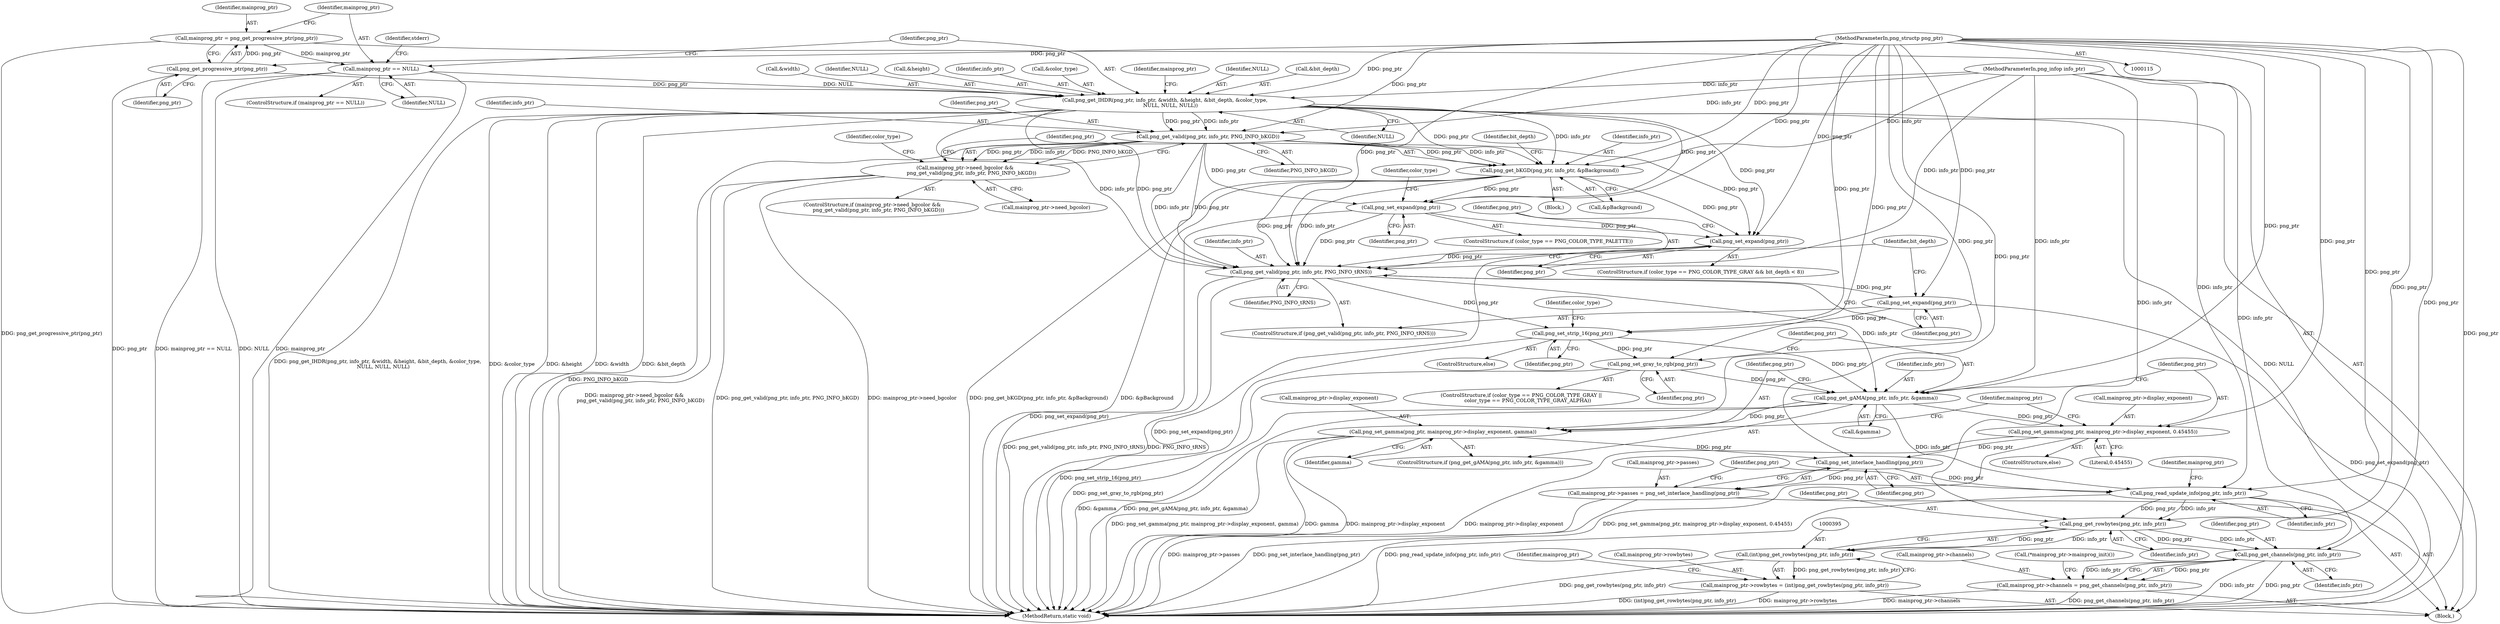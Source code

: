 digraph "0_Android_9d4853418ab2f754c2b63e091c29c5529b8b86ca_3@API" {
"1000130" [label="(Call,mainprog_ptr == NULL)"];
"1000125" [label="(Call,mainprog_ptr = png_get_progressive_ptr(png_ptr))"];
"1000127" [label="(Call,png_get_progressive_ptr(png_ptr))"];
"1000116" [label="(MethodParameterIn,png_structp png_ptr)"];
"1000140" [label="(Call,png_get_IHDR(png_ptr, info_ptr, &width, &height, &bit_depth, &color_type,\n       NULL, NULL, NULL))"];
"1000173" [label="(Call,png_get_valid(png_ptr, info_ptr, PNG_INFO_bKGD))"];
"1000169" [label="(Call,mainprog_ptr->need_bgcolor &&\n        png_get_valid(png_ptr, info_ptr, PNG_INFO_bKGD))"];
"1000179" [label="(Call,png_get_bKGD(png_ptr, info_ptr, &pBackground))"];
"1000325" [label="(Call,png_set_expand(png_ptr))"];
"1000335" [label="(Call,png_set_expand(png_ptr))"];
"1000338" [label="(Call,png_get_valid(png_ptr, info_ptr, PNG_INFO_tRNS))"];
"1000342" [label="(Call,png_set_expand(png_ptr))"];
"1000350" [label="(Call,png_set_strip_16(png_ptr))"];
"1000360" [label="(Call,png_set_gray_to_rgb(png_ptr))"];
"1000363" [label="(Call,png_get_gAMA(png_ptr, info_ptr, &gamma))"];
"1000368" [label="(Call,png_set_gamma(png_ptr, mainprog_ptr->display_exponent, gamma))"];
"1000385" [label="(Call,png_set_interlace_handling(png_ptr))"];
"1000381" [label="(Call,mainprog_ptr->passes = png_set_interlace_handling(png_ptr))"];
"1000387" [label="(Call,png_read_update_info(png_ptr, info_ptr))"];
"1000396" [label="(Call,png_get_rowbytes(png_ptr, info_ptr))"];
"1000394" [label="(Call,(int)png_get_rowbytes(png_ptr, info_ptr))"];
"1000390" [label="(Call,mainprog_ptr->rowbytes = (int)png_get_rowbytes(png_ptr, info_ptr))"];
"1000403" [label="(Call,png_get_channels(png_ptr, info_ptr))"];
"1000399" [label="(Call,mainprog_ptr->channels = png_get_channels(png_ptr, info_ptr))"];
"1000375" [label="(Call,png_set_gamma(png_ptr, mainprog_ptr->display_exponent, 0.45455))"];
"1000351" [label="(Identifier,png_ptr)"];
"1000141" [label="(Identifier,png_ptr)"];
"1000365" [label="(Identifier,info_ptr)"];
"1000129" [label="(ControlStructure,if (mainprog_ptr == NULL))"];
"1000387" [label="(Call,png_read_update_info(png_ptr, info_ptr))"];
"1000156" [label="(Identifier,mainprog_ptr)"];
"1000401" [label="(Identifier,mainprog_ptr)"];
"1000330" [label="(Identifier,color_type)"];
"1000327" [label="(ControlStructure,if (color_type == PNG_COLOR_TYPE_GRAY && bit_depth < 8))"];
"1000400" [label="(Call,mainprog_ptr->channels)"];
"1000152" [label="(Identifier,NULL)"];
"1000355" [label="(Identifier,color_type)"];
"1000406" [label="(Call,(*mainprog_ptr->mainprog_init)())"];
"1000335" [label="(Call,png_set_expand(png_ptr))"];
"1000186" [label="(Identifier,bit_depth)"];
"1000336" [label="(Identifier,png_ptr)"];
"1000390" [label="(Call,mainprog_ptr->rowbytes = (int)png_get_rowbytes(png_ptr, info_ptr))"];
"1000377" [label="(Call,mainprog_ptr->display_exponent)"];
"1000341" [label="(Identifier,PNG_INFO_tRNS)"];
"1000338" [label="(Call,png_get_valid(png_ptr, info_ptr, PNG_INFO_tRNS))"];
"1000352" [label="(ControlStructure,if (color_type == PNG_COLOR_TYPE_GRAY ||\n        color_type == PNG_COLOR_TYPE_GRAY_ALPHA))"];
"1000326" [label="(Identifier,png_ptr)"];
"1000405" [label="(Identifier,info_ptr)"];
"1000346" [label="(Identifier,bit_depth)"];
"1000321" [label="(ControlStructure,if (color_type == PNG_COLOR_TYPE_PALETTE))"];
"1000140" [label="(Call,png_get_IHDR(png_ptr, info_ptr, &width, &height, &bit_depth, &color_type,\n       NULL, NULL, NULL))"];
"1000382" [label="(Call,mainprog_ptr->passes)"];
"1000117" [label="(MethodParameterIn,png_infop info_ptr)"];
"1000181" [label="(Identifier,info_ptr)"];
"1000168" [label="(ControlStructure,if (mainprog_ptr->need_bgcolor &&\n        png_get_valid(png_ptr, info_ptr, PNG_INFO_bKGD)))"];
"1000174" [label="(Identifier,png_ptr)"];
"1000361" [label="(Identifier,png_ptr)"];
"1000176" [label="(Identifier,PNG_INFO_bKGD)"];
"1000362" [label="(ControlStructure,if (png_get_gAMA(png_ptr, info_ptr, &gamma)))"];
"1000147" [label="(Call,&bit_depth)"];
"1000375" [label="(Call,png_set_gamma(png_ptr, mainprog_ptr->display_exponent, 0.45455))"];
"1000323" [label="(Identifier,color_type)"];
"1000349" [label="(ControlStructure,else)"];
"1000127" [label="(Call,png_get_progressive_ptr(png_ptr))"];
"1000408" [label="(MethodReturn,static void)"];
"1000175" [label="(Identifier,info_ptr)"];
"1000380" [label="(Literal,0.45455)"];
"1000342" [label="(Call,png_set_expand(png_ptr))"];
"1000170" [label="(Call,mainprog_ptr->need_bgcolor)"];
"1000143" [label="(Call,&width)"];
"1000360" [label="(Call,png_set_gray_to_rgb(png_ptr))"];
"1000337" [label="(ControlStructure,if (png_get_valid(png_ptr, info_ptr, PNG_INFO_tRNS)))"];
"1000173" [label="(Call,png_get_valid(png_ptr, info_ptr, PNG_INFO_bKGD))"];
"1000128" [label="(Identifier,png_ptr)"];
"1000376" [label="(Identifier,png_ptr)"];
"1000385" [label="(Call,png_set_interlace_handling(png_ptr))"];
"1000169" [label="(Call,mainprog_ptr->need_bgcolor &&\n        png_get_valid(png_ptr, info_ptr, PNG_INFO_bKGD))"];
"1000386" [label="(Identifier,png_ptr)"];
"1000399" [label="(Call,mainprog_ptr->channels = png_get_channels(png_ptr, info_ptr))"];
"1000389" [label="(Identifier,info_ptr)"];
"1000151" [label="(Identifier,NULL)"];
"1000126" [label="(Identifier,mainprog_ptr)"];
"1000339" [label="(Identifier,png_ptr)"];
"1000153" [label="(Identifier,NULL)"];
"1000394" [label="(Call,(int)png_get_rowbytes(png_ptr, info_ptr))"];
"1000370" [label="(Call,mainprog_ptr->display_exponent)"];
"1000383" [label="(Identifier,mainprog_ptr)"];
"1000364" [label="(Identifier,png_ptr)"];
"1000373" [label="(Identifier,gamma)"];
"1000340" [label="(Identifier,info_ptr)"];
"1000177" [label="(Block,)"];
"1000182" [label="(Call,&pBackground)"];
"1000343" [label="(Identifier,png_ptr)"];
"1000391" [label="(Call,mainprog_ptr->rowbytes)"];
"1000131" [label="(Identifier,mainprog_ptr)"];
"1000132" [label="(Identifier,NULL)"];
"1000363" [label="(Call,png_get_gAMA(png_ptr, info_ptr, &gamma))"];
"1000397" [label="(Identifier,png_ptr)"];
"1000398" [label="(Identifier,info_ptr)"];
"1000179" [label="(Call,png_get_bKGD(png_ptr, info_ptr, &pBackground))"];
"1000368" [label="(Call,png_set_gamma(png_ptr, mainprog_ptr->display_exponent, gamma))"];
"1000381" [label="(Call,mainprog_ptr->passes = png_set_interlace_handling(png_ptr))"];
"1000145" [label="(Call,&height)"];
"1000142" [label="(Identifier,info_ptr)"];
"1000369" [label="(Identifier,png_ptr)"];
"1000135" [label="(Identifier,stderr)"];
"1000325" [label="(Call,png_set_expand(png_ptr))"];
"1000130" [label="(Call,mainprog_ptr == NULL)"];
"1000403" [label="(Call,png_get_channels(png_ptr, info_ptr))"];
"1000404" [label="(Identifier,png_ptr)"];
"1000149" [label="(Call,&color_type)"];
"1000180" [label="(Identifier,png_ptr)"];
"1000118" [label="(Block,)"];
"1000396" [label="(Call,png_get_rowbytes(png_ptr, info_ptr))"];
"1000374" [label="(ControlStructure,else)"];
"1000392" [label="(Identifier,mainprog_ptr)"];
"1000125" [label="(Call,mainprog_ptr = png_get_progressive_ptr(png_ptr))"];
"1000388" [label="(Identifier,png_ptr)"];
"1000350" [label="(Call,png_set_strip_16(png_ptr))"];
"1000116" [label="(MethodParameterIn,png_structp png_ptr)"];
"1000366" [label="(Call,&gamma)"];
"1000130" -> "1000129"  [label="AST: "];
"1000130" -> "1000132"  [label="CFG: "];
"1000131" -> "1000130"  [label="AST: "];
"1000132" -> "1000130"  [label="AST: "];
"1000135" -> "1000130"  [label="CFG: "];
"1000141" -> "1000130"  [label="CFG: "];
"1000130" -> "1000408"  [label="DDG: mainprog_ptr == NULL"];
"1000130" -> "1000408"  [label="DDG: NULL"];
"1000130" -> "1000408"  [label="DDG: mainprog_ptr"];
"1000125" -> "1000130"  [label="DDG: mainprog_ptr"];
"1000130" -> "1000140"  [label="DDG: NULL"];
"1000125" -> "1000118"  [label="AST: "];
"1000125" -> "1000127"  [label="CFG: "];
"1000126" -> "1000125"  [label="AST: "];
"1000127" -> "1000125"  [label="AST: "];
"1000131" -> "1000125"  [label="CFG: "];
"1000125" -> "1000408"  [label="DDG: png_get_progressive_ptr(png_ptr)"];
"1000127" -> "1000125"  [label="DDG: png_ptr"];
"1000127" -> "1000128"  [label="CFG: "];
"1000128" -> "1000127"  [label="AST: "];
"1000127" -> "1000408"  [label="DDG: png_ptr"];
"1000116" -> "1000127"  [label="DDG: png_ptr"];
"1000127" -> "1000140"  [label="DDG: png_ptr"];
"1000116" -> "1000115"  [label="AST: "];
"1000116" -> "1000408"  [label="DDG: png_ptr"];
"1000116" -> "1000140"  [label="DDG: png_ptr"];
"1000116" -> "1000173"  [label="DDG: png_ptr"];
"1000116" -> "1000179"  [label="DDG: png_ptr"];
"1000116" -> "1000325"  [label="DDG: png_ptr"];
"1000116" -> "1000335"  [label="DDG: png_ptr"];
"1000116" -> "1000338"  [label="DDG: png_ptr"];
"1000116" -> "1000342"  [label="DDG: png_ptr"];
"1000116" -> "1000350"  [label="DDG: png_ptr"];
"1000116" -> "1000360"  [label="DDG: png_ptr"];
"1000116" -> "1000363"  [label="DDG: png_ptr"];
"1000116" -> "1000368"  [label="DDG: png_ptr"];
"1000116" -> "1000375"  [label="DDG: png_ptr"];
"1000116" -> "1000385"  [label="DDG: png_ptr"];
"1000116" -> "1000387"  [label="DDG: png_ptr"];
"1000116" -> "1000396"  [label="DDG: png_ptr"];
"1000116" -> "1000403"  [label="DDG: png_ptr"];
"1000140" -> "1000118"  [label="AST: "];
"1000140" -> "1000153"  [label="CFG: "];
"1000141" -> "1000140"  [label="AST: "];
"1000142" -> "1000140"  [label="AST: "];
"1000143" -> "1000140"  [label="AST: "];
"1000145" -> "1000140"  [label="AST: "];
"1000147" -> "1000140"  [label="AST: "];
"1000149" -> "1000140"  [label="AST: "];
"1000151" -> "1000140"  [label="AST: "];
"1000152" -> "1000140"  [label="AST: "];
"1000153" -> "1000140"  [label="AST: "];
"1000156" -> "1000140"  [label="CFG: "];
"1000140" -> "1000408"  [label="DDG: NULL"];
"1000140" -> "1000408"  [label="DDG: png_get_IHDR(png_ptr, info_ptr, &width, &height, &bit_depth, &color_type,\n       NULL, NULL, NULL)"];
"1000140" -> "1000408"  [label="DDG: &color_type"];
"1000140" -> "1000408"  [label="DDG: &height"];
"1000140" -> "1000408"  [label="DDG: &width"];
"1000140" -> "1000408"  [label="DDG: &bit_depth"];
"1000117" -> "1000140"  [label="DDG: info_ptr"];
"1000140" -> "1000173"  [label="DDG: png_ptr"];
"1000140" -> "1000173"  [label="DDG: info_ptr"];
"1000140" -> "1000179"  [label="DDG: png_ptr"];
"1000140" -> "1000179"  [label="DDG: info_ptr"];
"1000140" -> "1000325"  [label="DDG: png_ptr"];
"1000140" -> "1000335"  [label="DDG: png_ptr"];
"1000140" -> "1000338"  [label="DDG: png_ptr"];
"1000140" -> "1000338"  [label="DDG: info_ptr"];
"1000173" -> "1000169"  [label="AST: "];
"1000173" -> "1000176"  [label="CFG: "];
"1000174" -> "1000173"  [label="AST: "];
"1000175" -> "1000173"  [label="AST: "];
"1000176" -> "1000173"  [label="AST: "];
"1000169" -> "1000173"  [label="CFG: "];
"1000173" -> "1000408"  [label="DDG: PNG_INFO_bKGD"];
"1000173" -> "1000169"  [label="DDG: png_ptr"];
"1000173" -> "1000169"  [label="DDG: info_ptr"];
"1000173" -> "1000169"  [label="DDG: PNG_INFO_bKGD"];
"1000117" -> "1000173"  [label="DDG: info_ptr"];
"1000173" -> "1000179"  [label="DDG: png_ptr"];
"1000173" -> "1000179"  [label="DDG: info_ptr"];
"1000173" -> "1000325"  [label="DDG: png_ptr"];
"1000173" -> "1000335"  [label="DDG: png_ptr"];
"1000173" -> "1000338"  [label="DDG: png_ptr"];
"1000173" -> "1000338"  [label="DDG: info_ptr"];
"1000169" -> "1000168"  [label="AST: "];
"1000169" -> "1000170"  [label="CFG: "];
"1000170" -> "1000169"  [label="AST: "];
"1000180" -> "1000169"  [label="CFG: "];
"1000323" -> "1000169"  [label="CFG: "];
"1000169" -> "1000408"  [label="DDG: mainprog_ptr->need_bgcolor &&\n        png_get_valid(png_ptr, info_ptr, PNG_INFO_bKGD)"];
"1000169" -> "1000408"  [label="DDG: png_get_valid(png_ptr, info_ptr, PNG_INFO_bKGD)"];
"1000169" -> "1000408"  [label="DDG: mainprog_ptr->need_bgcolor"];
"1000179" -> "1000177"  [label="AST: "];
"1000179" -> "1000182"  [label="CFG: "];
"1000180" -> "1000179"  [label="AST: "];
"1000181" -> "1000179"  [label="AST: "];
"1000182" -> "1000179"  [label="AST: "];
"1000186" -> "1000179"  [label="CFG: "];
"1000179" -> "1000408"  [label="DDG: &pBackground"];
"1000179" -> "1000408"  [label="DDG: png_get_bKGD(png_ptr, info_ptr, &pBackground)"];
"1000117" -> "1000179"  [label="DDG: info_ptr"];
"1000179" -> "1000325"  [label="DDG: png_ptr"];
"1000179" -> "1000335"  [label="DDG: png_ptr"];
"1000179" -> "1000338"  [label="DDG: png_ptr"];
"1000179" -> "1000338"  [label="DDG: info_ptr"];
"1000325" -> "1000321"  [label="AST: "];
"1000325" -> "1000326"  [label="CFG: "];
"1000326" -> "1000325"  [label="AST: "];
"1000330" -> "1000325"  [label="CFG: "];
"1000325" -> "1000408"  [label="DDG: png_set_expand(png_ptr)"];
"1000325" -> "1000335"  [label="DDG: png_ptr"];
"1000325" -> "1000338"  [label="DDG: png_ptr"];
"1000335" -> "1000327"  [label="AST: "];
"1000335" -> "1000336"  [label="CFG: "];
"1000336" -> "1000335"  [label="AST: "];
"1000339" -> "1000335"  [label="CFG: "];
"1000335" -> "1000408"  [label="DDG: png_set_expand(png_ptr)"];
"1000335" -> "1000338"  [label="DDG: png_ptr"];
"1000338" -> "1000337"  [label="AST: "];
"1000338" -> "1000341"  [label="CFG: "];
"1000339" -> "1000338"  [label="AST: "];
"1000340" -> "1000338"  [label="AST: "];
"1000341" -> "1000338"  [label="AST: "];
"1000343" -> "1000338"  [label="CFG: "];
"1000346" -> "1000338"  [label="CFG: "];
"1000338" -> "1000408"  [label="DDG: png_get_valid(png_ptr, info_ptr, PNG_INFO_tRNS)"];
"1000338" -> "1000408"  [label="DDG: PNG_INFO_tRNS"];
"1000117" -> "1000338"  [label="DDG: info_ptr"];
"1000338" -> "1000342"  [label="DDG: png_ptr"];
"1000338" -> "1000350"  [label="DDG: png_ptr"];
"1000338" -> "1000363"  [label="DDG: info_ptr"];
"1000342" -> "1000337"  [label="AST: "];
"1000342" -> "1000343"  [label="CFG: "];
"1000343" -> "1000342"  [label="AST: "];
"1000346" -> "1000342"  [label="CFG: "];
"1000342" -> "1000408"  [label="DDG: png_set_expand(png_ptr)"];
"1000342" -> "1000350"  [label="DDG: png_ptr"];
"1000350" -> "1000349"  [label="AST: "];
"1000350" -> "1000351"  [label="CFG: "];
"1000351" -> "1000350"  [label="AST: "];
"1000355" -> "1000350"  [label="CFG: "];
"1000350" -> "1000408"  [label="DDG: png_set_strip_16(png_ptr)"];
"1000350" -> "1000360"  [label="DDG: png_ptr"];
"1000350" -> "1000363"  [label="DDG: png_ptr"];
"1000360" -> "1000352"  [label="AST: "];
"1000360" -> "1000361"  [label="CFG: "];
"1000361" -> "1000360"  [label="AST: "];
"1000364" -> "1000360"  [label="CFG: "];
"1000360" -> "1000408"  [label="DDG: png_set_gray_to_rgb(png_ptr)"];
"1000360" -> "1000363"  [label="DDG: png_ptr"];
"1000363" -> "1000362"  [label="AST: "];
"1000363" -> "1000366"  [label="CFG: "];
"1000364" -> "1000363"  [label="AST: "];
"1000365" -> "1000363"  [label="AST: "];
"1000366" -> "1000363"  [label="AST: "];
"1000369" -> "1000363"  [label="CFG: "];
"1000376" -> "1000363"  [label="CFG: "];
"1000363" -> "1000408"  [label="DDG: &gamma"];
"1000363" -> "1000408"  [label="DDG: png_get_gAMA(png_ptr, info_ptr, &gamma)"];
"1000117" -> "1000363"  [label="DDG: info_ptr"];
"1000363" -> "1000368"  [label="DDG: png_ptr"];
"1000363" -> "1000375"  [label="DDG: png_ptr"];
"1000363" -> "1000387"  [label="DDG: info_ptr"];
"1000368" -> "1000362"  [label="AST: "];
"1000368" -> "1000373"  [label="CFG: "];
"1000369" -> "1000368"  [label="AST: "];
"1000370" -> "1000368"  [label="AST: "];
"1000373" -> "1000368"  [label="AST: "];
"1000383" -> "1000368"  [label="CFG: "];
"1000368" -> "1000408"  [label="DDG: mainprog_ptr->display_exponent"];
"1000368" -> "1000408"  [label="DDG: png_set_gamma(png_ptr, mainprog_ptr->display_exponent, gamma)"];
"1000368" -> "1000408"  [label="DDG: gamma"];
"1000368" -> "1000385"  [label="DDG: png_ptr"];
"1000385" -> "1000381"  [label="AST: "];
"1000385" -> "1000386"  [label="CFG: "];
"1000386" -> "1000385"  [label="AST: "];
"1000381" -> "1000385"  [label="CFG: "];
"1000385" -> "1000381"  [label="DDG: png_ptr"];
"1000375" -> "1000385"  [label="DDG: png_ptr"];
"1000385" -> "1000387"  [label="DDG: png_ptr"];
"1000381" -> "1000118"  [label="AST: "];
"1000382" -> "1000381"  [label="AST: "];
"1000388" -> "1000381"  [label="CFG: "];
"1000381" -> "1000408"  [label="DDG: mainprog_ptr->passes"];
"1000381" -> "1000408"  [label="DDG: png_set_interlace_handling(png_ptr)"];
"1000387" -> "1000118"  [label="AST: "];
"1000387" -> "1000389"  [label="CFG: "];
"1000388" -> "1000387"  [label="AST: "];
"1000389" -> "1000387"  [label="AST: "];
"1000392" -> "1000387"  [label="CFG: "];
"1000387" -> "1000408"  [label="DDG: png_read_update_info(png_ptr, info_ptr)"];
"1000117" -> "1000387"  [label="DDG: info_ptr"];
"1000387" -> "1000396"  [label="DDG: png_ptr"];
"1000387" -> "1000396"  [label="DDG: info_ptr"];
"1000396" -> "1000394"  [label="AST: "];
"1000396" -> "1000398"  [label="CFG: "];
"1000397" -> "1000396"  [label="AST: "];
"1000398" -> "1000396"  [label="AST: "];
"1000394" -> "1000396"  [label="CFG: "];
"1000396" -> "1000394"  [label="DDG: png_ptr"];
"1000396" -> "1000394"  [label="DDG: info_ptr"];
"1000117" -> "1000396"  [label="DDG: info_ptr"];
"1000396" -> "1000403"  [label="DDG: png_ptr"];
"1000396" -> "1000403"  [label="DDG: info_ptr"];
"1000394" -> "1000390"  [label="AST: "];
"1000395" -> "1000394"  [label="AST: "];
"1000390" -> "1000394"  [label="CFG: "];
"1000394" -> "1000408"  [label="DDG: png_get_rowbytes(png_ptr, info_ptr)"];
"1000394" -> "1000390"  [label="DDG: png_get_rowbytes(png_ptr, info_ptr)"];
"1000390" -> "1000118"  [label="AST: "];
"1000391" -> "1000390"  [label="AST: "];
"1000401" -> "1000390"  [label="CFG: "];
"1000390" -> "1000408"  [label="DDG: (int)png_get_rowbytes(png_ptr, info_ptr)"];
"1000390" -> "1000408"  [label="DDG: mainprog_ptr->rowbytes"];
"1000403" -> "1000399"  [label="AST: "];
"1000403" -> "1000405"  [label="CFG: "];
"1000404" -> "1000403"  [label="AST: "];
"1000405" -> "1000403"  [label="AST: "];
"1000399" -> "1000403"  [label="CFG: "];
"1000403" -> "1000408"  [label="DDG: info_ptr"];
"1000403" -> "1000408"  [label="DDG: png_ptr"];
"1000403" -> "1000399"  [label="DDG: png_ptr"];
"1000403" -> "1000399"  [label="DDG: info_ptr"];
"1000117" -> "1000403"  [label="DDG: info_ptr"];
"1000399" -> "1000118"  [label="AST: "];
"1000400" -> "1000399"  [label="AST: "];
"1000406" -> "1000399"  [label="CFG: "];
"1000399" -> "1000408"  [label="DDG: png_get_channels(png_ptr, info_ptr)"];
"1000399" -> "1000408"  [label="DDG: mainprog_ptr->channels"];
"1000375" -> "1000374"  [label="AST: "];
"1000375" -> "1000380"  [label="CFG: "];
"1000376" -> "1000375"  [label="AST: "];
"1000377" -> "1000375"  [label="AST: "];
"1000380" -> "1000375"  [label="AST: "];
"1000383" -> "1000375"  [label="CFG: "];
"1000375" -> "1000408"  [label="DDG: mainprog_ptr->display_exponent"];
"1000375" -> "1000408"  [label="DDG: png_set_gamma(png_ptr, mainprog_ptr->display_exponent, 0.45455)"];
}
